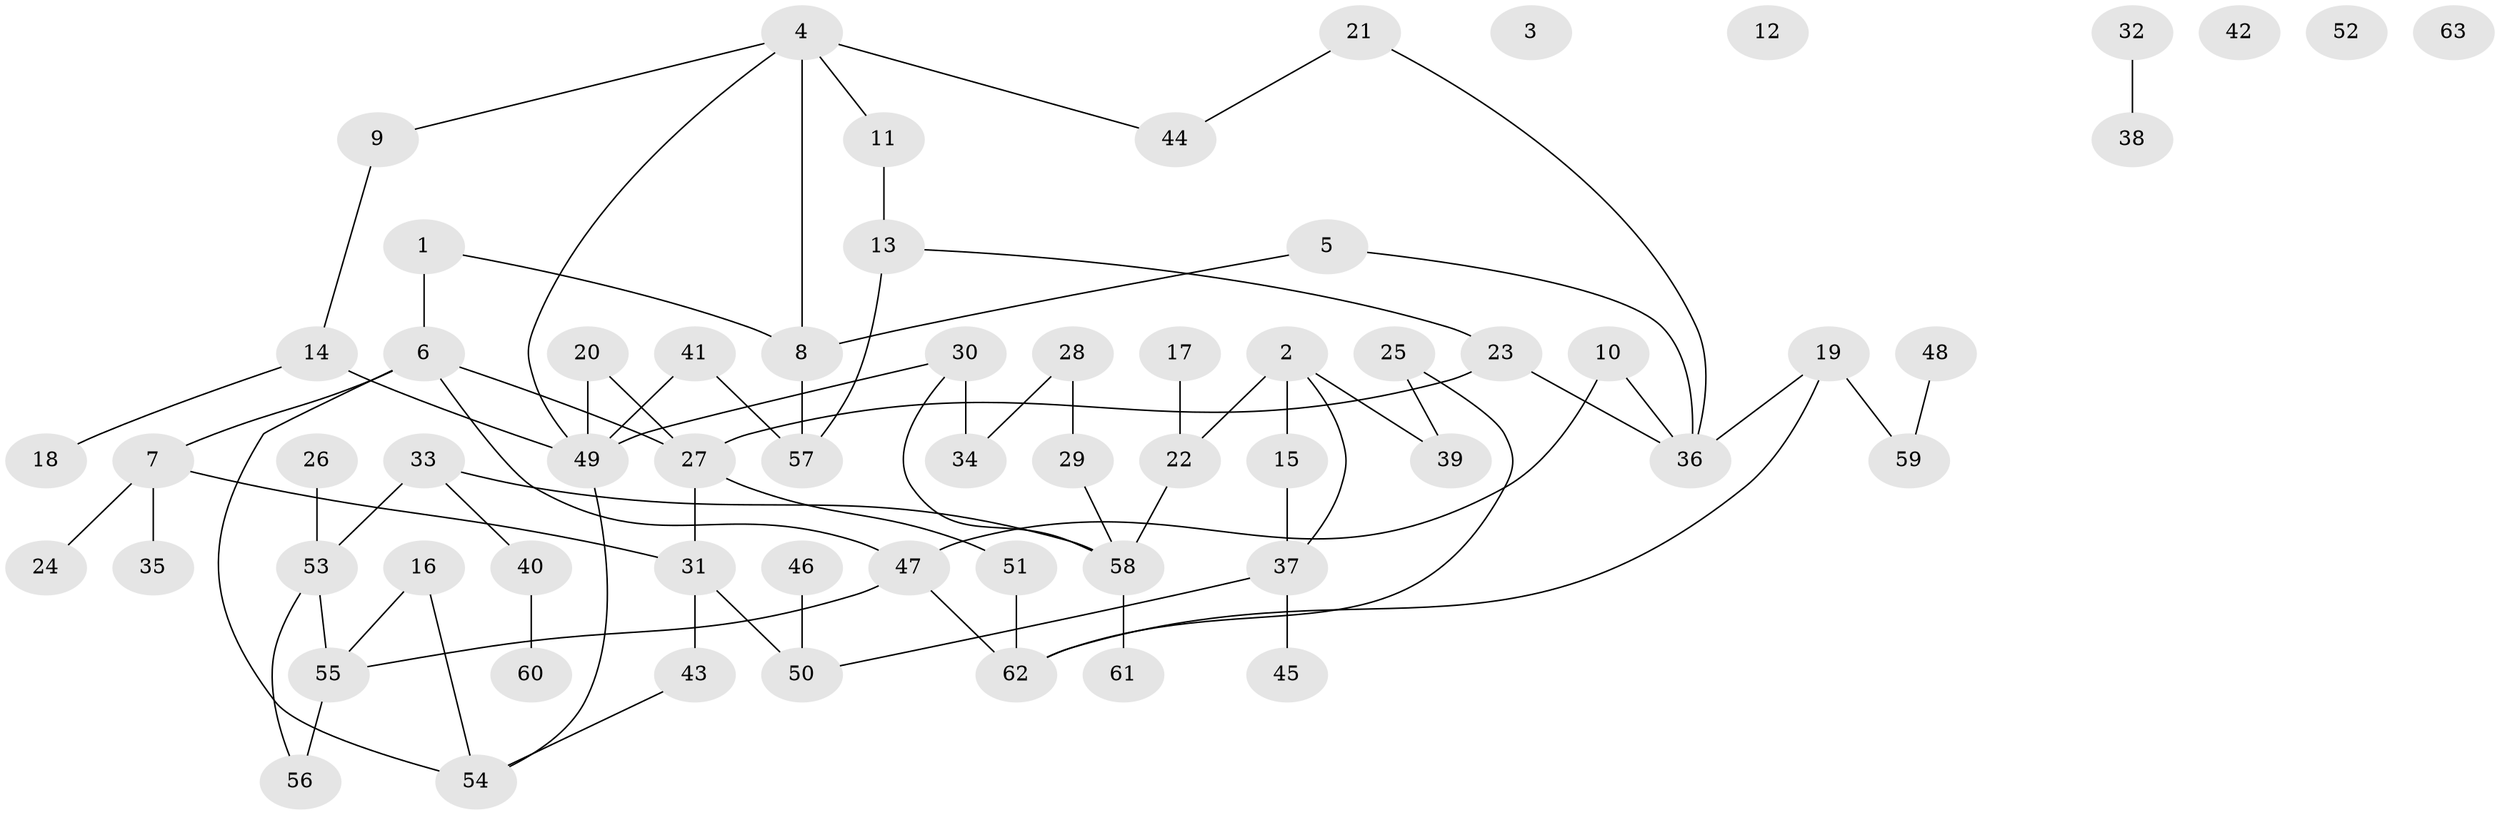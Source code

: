 // Generated by graph-tools (version 1.1) at 2025/25/03/09/25 03:25:18]
// undirected, 63 vertices, 76 edges
graph export_dot {
graph [start="1"]
  node [color=gray90,style=filled];
  1;
  2;
  3;
  4;
  5;
  6;
  7;
  8;
  9;
  10;
  11;
  12;
  13;
  14;
  15;
  16;
  17;
  18;
  19;
  20;
  21;
  22;
  23;
  24;
  25;
  26;
  27;
  28;
  29;
  30;
  31;
  32;
  33;
  34;
  35;
  36;
  37;
  38;
  39;
  40;
  41;
  42;
  43;
  44;
  45;
  46;
  47;
  48;
  49;
  50;
  51;
  52;
  53;
  54;
  55;
  56;
  57;
  58;
  59;
  60;
  61;
  62;
  63;
  1 -- 6;
  1 -- 8;
  2 -- 15;
  2 -- 22;
  2 -- 37;
  2 -- 39;
  4 -- 8;
  4 -- 9;
  4 -- 11;
  4 -- 44;
  4 -- 49;
  5 -- 8;
  5 -- 36;
  6 -- 7;
  6 -- 27;
  6 -- 47;
  6 -- 54;
  7 -- 24;
  7 -- 31;
  7 -- 35;
  8 -- 57;
  9 -- 14;
  10 -- 36;
  10 -- 47;
  11 -- 13;
  13 -- 23;
  13 -- 57;
  14 -- 18;
  14 -- 49;
  15 -- 37;
  16 -- 54;
  16 -- 55;
  17 -- 22;
  19 -- 36;
  19 -- 59;
  19 -- 62;
  20 -- 27;
  20 -- 49;
  21 -- 36;
  21 -- 44;
  22 -- 58;
  23 -- 27;
  23 -- 36;
  25 -- 39;
  25 -- 62;
  26 -- 53;
  27 -- 31;
  27 -- 51;
  28 -- 29;
  28 -- 34;
  29 -- 58;
  30 -- 34;
  30 -- 49;
  30 -- 58;
  31 -- 43;
  31 -- 50;
  32 -- 38;
  33 -- 40;
  33 -- 53;
  33 -- 58;
  37 -- 45;
  37 -- 50;
  40 -- 60;
  41 -- 49;
  41 -- 57;
  43 -- 54;
  46 -- 50;
  47 -- 55;
  47 -- 62;
  48 -- 59;
  49 -- 54;
  51 -- 62;
  53 -- 55;
  53 -- 56;
  55 -- 56;
  58 -- 61;
}
